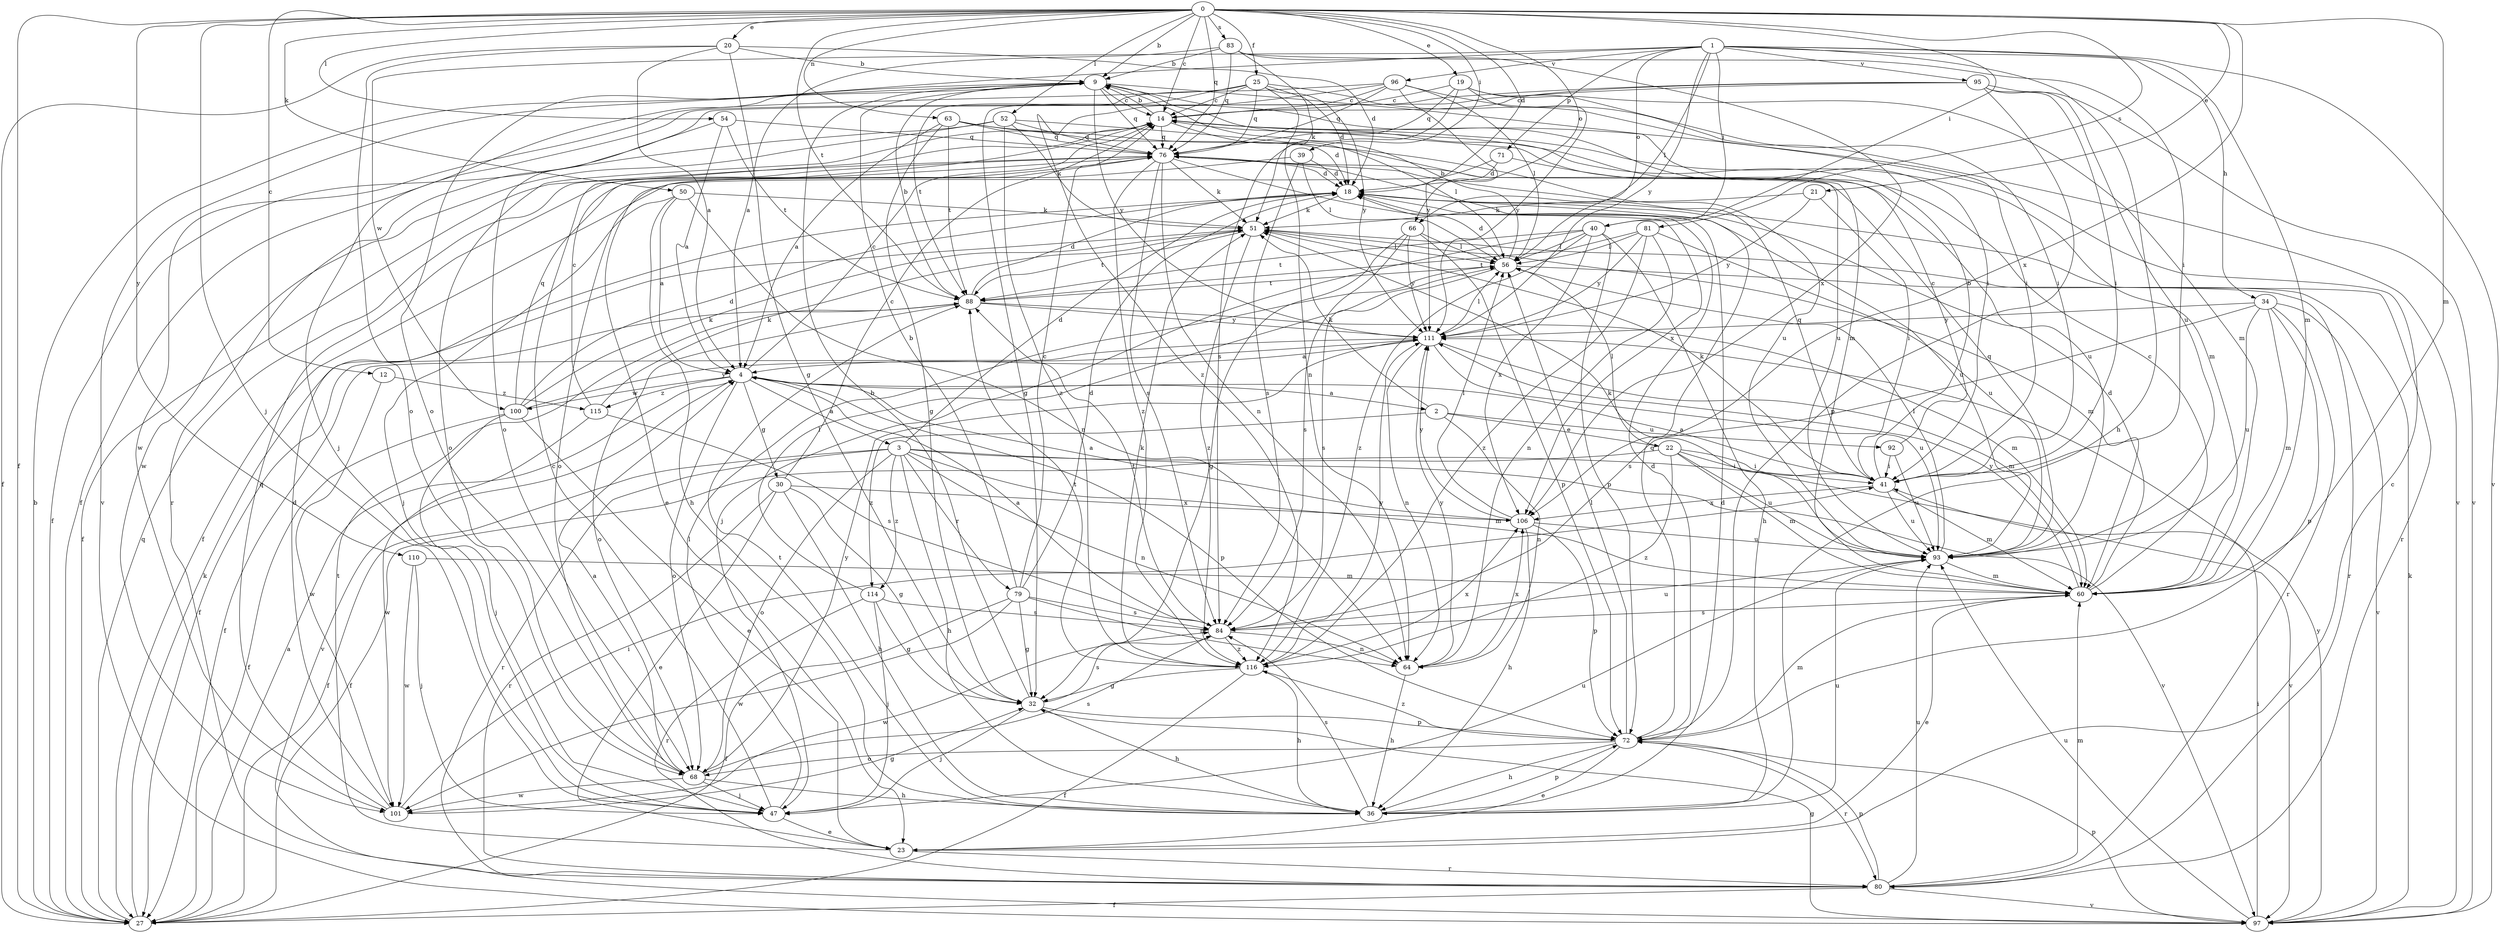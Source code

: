 strict digraph  {
0;
1;
2;
3;
4;
9;
12;
14;
18;
19;
20;
21;
22;
23;
25;
27;
30;
32;
34;
36;
39;
40;
41;
47;
50;
51;
52;
54;
56;
60;
63;
64;
66;
68;
71;
72;
76;
79;
80;
81;
83;
84;
88;
92;
93;
95;
96;
97;
100;
101;
106;
110;
111;
114;
115;
116;
0 -> 9  [label=b];
0 -> 12  [label=c];
0 -> 14  [label=c];
0 -> 18  [label=d];
0 -> 19  [label=e];
0 -> 20  [label=e];
0 -> 21  [label=e];
0 -> 25  [label=f];
0 -> 27  [label=f];
0 -> 39  [label=i];
0 -> 40  [label=i];
0 -> 47  [label=j];
0 -> 50  [label=k];
0 -> 52  [label=l];
0 -> 54  [label=l];
0 -> 60  [label=m];
0 -> 63  [label=n];
0 -> 66  [label=o];
0 -> 76  [label=q];
0 -> 81  [label=s];
0 -> 83  [label=s];
0 -> 88  [label=t];
0 -> 106  [label=x];
0 -> 110  [label=y];
1 -> 34  [label=h];
1 -> 36  [label=h];
1 -> 40  [label=i];
1 -> 56  [label=l];
1 -> 60  [label=m];
1 -> 66  [label=o];
1 -> 68  [label=o];
1 -> 71  [label=p];
1 -> 95  [label=v];
1 -> 96  [label=v];
1 -> 97  [label=v];
1 -> 100  [label=w];
1 -> 111  [label=y];
2 -> 22  [label=e];
2 -> 51  [label=k];
2 -> 64  [label=n];
2 -> 92  [label=u];
2 -> 114  [label=z];
3 -> 18  [label=d];
3 -> 27  [label=f];
3 -> 36  [label=h];
3 -> 41  [label=i];
3 -> 60  [label=m];
3 -> 64  [label=n];
3 -> 68  [label=o];
3 -> 79  [label=r];
3 -> 80  [label=r];
3 -> 97  [label=v];
3 -> 114  [label=z];
4 -> 2  [label=a];
4 -> 3  [label=a];
4 -> 14  [label=c];
4 -> 30  [label=g];
4 -> 68  [label=o];
4 -> 72  [label=p];
4 -> 97  [label=v];
4 -> 100  [label=w];
4 -> 115  [label=z];
9 -> 14  [label=c];
9 -> 41  [label=i];
9 -> 47  [label=j];
9 -> 60  [label=m];
9 -> 76  [label=q];
9 -> 97  [label=v];
9 -> 111  [label=y];
12 -> 101  [label=w];
12 -> 115  [label=z];
14 -> 9  [label=b];
14 -> 56  [label=l];
14 -> 60  [label=m];
14 -> 68  [label=o];
14 -> 76  [label=q];
18 -> 51  [label=k];
18 -> 80  [label=r];
18 -> 93  [label=u];
19 -> 14  [label=c];
19 -> 41  [label=i];
19 -> 60  [label=m];
19 -> 76  [label=q];
19 -> 84  [label=s];
19 -> 111  [label=y];
20 -> 4  [label=a];
20 -> 9  [label=b];
20 -> 18  [label=d];
20 -> 27  [label=f];
20 -> 32  [label=g];
20 -> 68  [label=o];
21 -> 41  [label=i];
21 -> 51  [label=k];
21 -> 111  [label=y];
22 -> 27  [label=f];
22 -> 41  [label=i];
22 -> 56  [label=l];
22 -> 60  [label=m];
22 -> 93  [label=u];
22 -> 97  [label=v];
22 -> 116  [label=z];
23 -> 14  [label=c];
23 -> 80  [label=r];
23 -> 88  [label=t];
25 -> 14  [label=c];
25 -> 18  [label=d];
25 -> 32  [label=g];
25 -> 41  [label=i];
25 -> 64  [label=n];
25 -> 76  [label=q];
25 -> 101  [label=w];
25 -> 111  [label=y];
27 -> 4  [label=a];
27 -> 9  [label=b];
27 -> 51  [label=k];
27 -> 76  [label=q];
30 -> 14  [label=c];
30 -> 23  [label=e];
30 -> 32  [label=g];
30 -> 36  [label=h];
30 -> 80  [label=r];
30 -> 106  [label=x];
32 -> 9  [label=b];
32 -> 36  [label=h];
32 -> 47  [label=j];
32 -> 72  [label=p];
32 -> 84  [label=s];
34 -> 60  [label=m];
34 -> 72  [label=p];
34 -> 80  [label=r];
34 -> 84  [label=s];
34 -> 93  [label=u];
34 -> 97  [label=v];
34 -> 111  [label=y];
36 -> 18  [label=d];
36 -> 72  [label=p];
36 -> 84  [label=s];
36 -> 88  [label=t];
36 -> 93  [label=u];
39 -> 18  [label=d];
39 -> 56  [label=l];
39 -> 68  [label=o];
39 -> 84  [label=s];
40 -> 36  [label=h];
40 -> 47  [label=j];
40 -> 56  [label=l];
40 -> 72  [label=p];
40 -> 88  [label=t];
40 -> 106  [label=x];
40 -> 116  [label=z];
41 -> 4  [label=a];
41 -> 9  [label=b];
41 -> 51  [label=k];
41 -> 60  [label=m];
41 -> 76  [label=q];
41 -> 93  [label=u];
41 -> 106  [label=x];
47 -> 14  [label=c];
47 -> 23  [label=e];
47 -> 56  [label=l];
47 -> 93  [label=u];
50 -> 4  [label=a];
50 -> 36  [label=h];
50 -> 47  [label=j];
50 -> 51  [label=k];
50 -> 64  [label=n];
51 -> 56  [label=l];
51 -> 60  [label=m];
51 -> 88  [label=t];
51 -> 116  [label=z];
52 -> 27  [label=f];
52 -> 51  [label=k];
52 -> 76  [label=q];
52 -> 93  [label=u];
52 -> 101  [label=w];
52 -> 116  [label=z];
54 -> 4  [label=a];
54 -> 76  [label=q];
54 -> 80  [label=r];
54 -> 88  [label=t];
56 -> 9  [label=b];
56 -> 18  [label=d];
56 -> 80  [label=r];
56 -> 84  [label=s];
56 -> 88  [label=t];
60 -> 14  [label=c];
60 -> 18  [label=d];
60 -> 23  [label=e];
60 -> 84  [label=s];
60 -> 111  [label=y];
63 -> 4  [label=a];
63 -> 18  [label=d];
63 -> 32  [label=g];
63 -> 76  [label=q];
63 -> 88  [label=t];
63 -> 93  [label=u];
64 -> 36  [label=h];
64 -> 106  [label=x];
64 -> 111  [label=y];
66 -> 32  [label=g];
66 -> 56  [label=l];
66 -> 72  [label=p];
66 -> 84  [label=s];
66 -> 111  [label=y];
68 -> 4  [label=a];
68 -> 36  [label=h];
68 -> 47  [label=j];
68 -> 84  [label=s];
68 -> 101  [label=w];
68 -> 111  [label=y];
71 -> 18  [label=d];
71 -> 27  [label=f];
71 -> 93  [label=u];
72 -> 18  [label=d];
72 -> 23  [label=e];
72 -> 36  [label=h];
72 -> 56  [label=l];
72 -> 60  [label=m];
72 -> 68  [label=o];
72 -> 76  [label=q];
72 -> 80  [label=r];
72 -> 116  [label=z];
76 -> 18  [label=d];
76 -> 23  [label=e];
76 -> 27  [label=f];
76 -> 51  [label=k];
76 -> 64  [label=n];
76 -> 84  [label=s];
76 -> 106  [label=x];
76 -> 116  [label=z];
79 -> 9  [label=b];
79 -> 14  [label=c];
79 -> 18  [label=d];
79 -> 27  [label=f];
79 -> 32  [label=g];
79 -> 64  [label=n];
79 -> 84  [label=s];
79 -> 101  [label=w];
80 -> 27  [label=f];
80 -> 60  [label=m];
80 -> 72  [label=p];
80 -> 93  [label=u];
80 -> 97  [label=v];
81 -> 56  [label=l];
81 -> 64  [label=n];
81 -> 88  [label=t];
81 -> 93  [label=u];
81 -> 111  [label=y];
81 -> 116  [label=z];
83 -> 4  [label=a];
83 -> 9  [label=b];
83 -> 41  [label=i];
83 -> 51  [label=k];
83 -> 76  [label=q];
83 -> 106  [label=x];
84 -> 4  [label=a];
84 -> 64  [label=n];
84 -> 88  [label=t];
84 -> 93  [label=u];
84 -> 101  [label=w];
84 -> 116  [label=z];
88 -> 9  [label=b];
88 -> 18  [label=d];
88 -> 27  [label=f];
88 -> 60  [label=m];
88 -> 68  [label=o];
88 -> 111  [label=y];
92 -> 14  [label=c];
92 -> 41  [label=i];
92 -> 93  [label=u];
93 -> 51  [label=k];
93 -> 56  [label=l];
93 -> 60  [label=m];
93 -> 76  [label=q];
95 -> 14  [label=c];
95 -> 27  [label=f];
95 -> 41  [label=i];
95 -> 68  [label=o];
95 -> 72  [label=p];
95 -> 93  [label=u];
95 -> 97  [label=v];
96 -> 14  [label=c];
96 -> 56  [label=l];
96 -> 76  [label=q];
96 -> 88  [label=t];
96 -> 97  [label=v];
96 -> 111  [label=y];
96 -> 116  [label=z];
97 -> 32  [label=g];
97 -> 41  [label=i];
97 -> 51  [label=k];
97 -> 72  [label=p];
97 -> 93  [label=u];
97 -> 111  [label=y];
100 -> 18  [label=d];
100 -> 23  [label=e];
100 -> 27  [label=f];
100 -> 47  [label=j];
100 -> 51  [label=k];
100 -> 76  [label=q];
100 -> 111  [label=y];
101 -> 18  [label=d];
101 -> 32  [label=g];
101 -> 41  [label=i];
101 -> 76  [label=q];
106 -> 4  [label=a];
106 -> 36  [label=h];
106 -> 56  [label=l];
106 -> 72  [label=p];
106 -> 93  [label=u];
106 -> 111  [label=y];
110 -> 47  [label=j];
110 -> 60  [label=m];
110 -> 101  [label=w];
111 -> 4  [label=a];
111 -> 27  [label=f];
111 -> 56  [label=l];
111 -> 60  [label=m];
111 -> 64  [label=n];
111 -> 93  [label=u];
114 -> 32  [label=g];
114 -> 47  [label=j];
114 -> 56  [label=l];
114 -> 80  [label=r];
114 -> 84  [label=s];
115 -> 14  [label=c];
115 -> 51  [label=k];
115 -> 84  [label=s];
115 -> 101  [label=w];
116 -> 27  [label=f];
116 -> 32  [label=g];
116 -> 36  [label=h];
116 -> 51  [label=k];
116 -> 88  [label=t];
116 -> 106  [label=x];
116 -> 111  [label=y];
}
